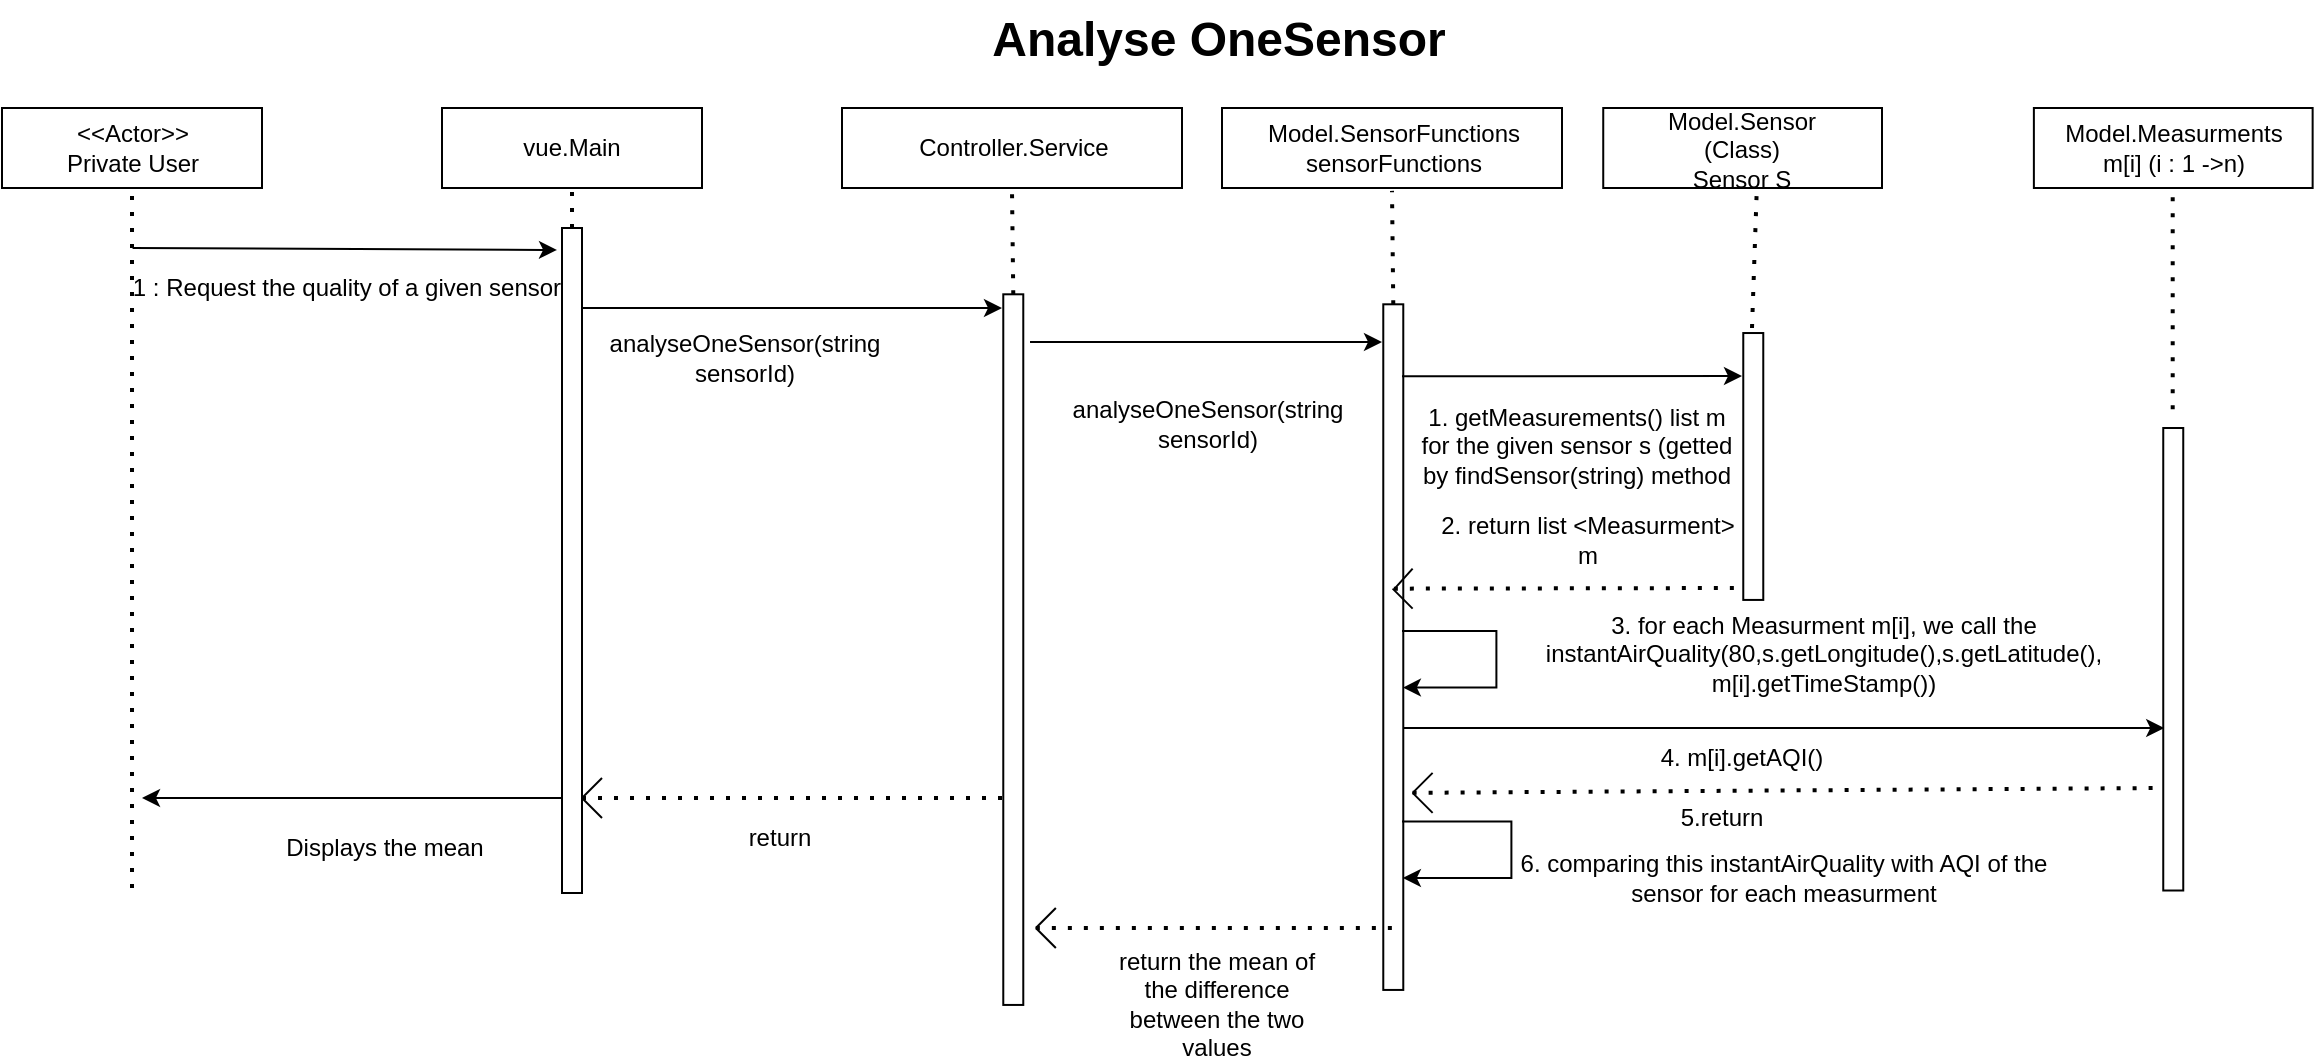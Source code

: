 <mxfile version="21.2.9" type="device">
  <diagram name="Page-1" id="8oC6zJ3z3A0NpuRlcRHJ">
    <mxGraphModel dx="1731" dy="727" grid="1" gridSize="10" guides="1" tooltips="1" connect="1" arrows="1" fold="1" page="1" pageScale="1" pageWidth="827" pageHeight="1169" math="0" shadow="0">
      <root>
        <mxCell id="0" />
        <mxCell id="1" parent="0" />
        <mxCell id="O5IFN6yBmJt1TvF79zhz-1" value="" style="rounded=0;whiteSpace=wrap;html=1;" vertex="1" parent="1">
          <mxGeometry x="250" y="80" width="130" height="40" as="geometry" />
        </mxCell>
        <mxCell id="O5IFN6yBmJt1TvF79zhz-2" value="vue.Main" style="text;html=1;strokeColor=none;fillColor=none;align=center;verticalAlign=middle;whiteSpace=wrap;rounded=0;" vertex="1" parent="1">
          <mxGeometry x="285" y="85" width="60" height="30" as="geometry" />
        </mxCell>
        <mxCell id="O5IFN6yBmJt1TvF79zhz-3" value="" style="rounded=0;whiteSpace=wrap;html=1;" vertex="1" parent="1">
          <mxGeometry x="30" y="80" width="130" height="40" as="geometry" />
        </mxCell>
        <mxCell id="O5IFN6yBmJt1TvF79zhz-4" value="&amp;lt;&amp;lt;Actor&amp;gt;&amp;gt;&lt;br&gt;Private User" style="text;html=1;strokeColor=none;fillColor=none;align=center;verticalAlign=middle;whiteSpace=wrap;rounded=0;" vertex="1" parent="1">
          <mxGeometry x="57.5" y="85" width="75" height="30" as="geometry" />
        </mxCell>
        <mxCell id="O5IFN6yBmJt1TvF79zhz-5" value="" style="endArrow=classic;html=1;rounded=0;entryX=0.967;entryY=-0.25;entryDx=0;entryDy=0;entryPerimeter=0;exitX=0.024;exitY=0;exitDx=0;exitDy=0;exitPerimeter=0;" edge="1" parent="1" target="O5IFN6yBmJt1TvF79zhz-6">
          <mxGeometry width="50" height="50" relative="1" as="geometry">
            <mxPoint x="95.28" y="150" as="sourcePoint" />
            <mxPoint x="230" y="150" as="targetPoint" />
          </mxGeometry>
        </mxCell>
        <mxCell id="O5IFN6yBmJt1TvF79zhz-6" value="" style="rounded=0;whiteSpace=wrap;html=1;rotation=-90;" vertex="1" parent="1">
          <mxGeometry x="148.75" y="301.25" width="332.5" height="10" as="geometry" />
        </mxCell>
        <mxCell id="O5IFN6yBmJt1TvF79zhz-7" value="" style="endArrow=classic;html=1;rounded=0;" edge="1" parent="1">
          <mxGeometry width="50" height="50" relative="1" as="geometry">
            <mxPoint x="320" y="180" as="sourcePoint" />
            <mxPoint x="530" y="180" as="targetPoint" />
          </mxGeometry>
        </mxCell>
        <mxCell id="O5IFN6yBmJt1TvF79zhz-8" value="analyseOneSensor(string sensorId)" style="text;html=1;strokeColor=none;fillColor=none;align=center;verticalAlign=middle;whiteSpace=wrap;rounded=0;" vertex="1" parent="1">
          <mxGeometry x="351" y="190" width="100.63" height="30" as="geometry" />
        </mxCell>
        <mxCell id="O5IFN6yBmJt1TvF79zhz-9" value="" style="endArrow=none;dashed=1;html=1;dashPattern=1 3;strokeWidth=2;rounded=0;" edge="1" parent="1">
          <mxGeometry width="50" height="50" relative="1" as="geometry">
            <mxPoint x="320" y="425" as="sourcePoint" />
            <mxPoint x="530" y="425" as="targetPoint" />
          </mxGeometry>
        </mxCell>
        <mxCell id="O5IFN6yBmJt1TvF79zhz-10" value="" style="endArrow=none;html=1;rounded=0;" edge="1" parent="1">
          <mxGeometry width="50" height="50" relative="1" as="geometry">
            <mxPoint x="320" y="425" as="sourcePoint" />
            <mxPoint x="330" y="415" as="targetPoint" />
          </mxGeometry>
        </mxCell>
        <mxCell id="O5IFN6yBmJt1TvF79zhz-11" value="" style="endArrow=none;html=1;rounded=0;" edge="1" parent="1">
          <mxGeometry width="50" height="50" relative="1" as="geometry">
            <mxPoint x="320" y="425" as="sourcePoint" />
            <mxPoint x="330" y="435" as="targetPoint" />
            <Array as="points">
              <mxPoint x="330" y="435" />
            </Array>
          </mxGeometry>
        </mxCell>
        <mxCell id="O5IFN6yBmJt1TvF79zhz-12" value="return" style="text;html=1;strokeColor=none;fillColor=none;align=center;verticalAlign=middle;whiteSpace=wrap;rounded=0;" vertex="1" parent="1">
          <mxGeometry x="389" y="430" width="60" height="30" as="geometry" />
        </mxCell>
        <mxCell id="O5IFN6yBmJt1TvF79zhz-13" value="" style="endArrow=classic;html=1;rounded=0;exitX=0.459;exitY=-0.383;exitDx=0;exitDy=0;exitPerimeter=0;" edge="1" parent="1">
          <mxGeometry width="50" height="50" relative="1" as="geometry">
            <mxPoint x="310" y="425" as="sourcePoint" />
            <mxPoint x="100" y="425" as="targetPoint" />
          </mxGeometry>
        </mxCell>
        <mxCell id="O5IFN6yBmJt1TvF79zhz-14" value="Displays the mean" style="text;html=1;strokeColor=none;fillColor=none;align=center;verticalAlign=middle;whiteSpace=wrap;rounded=0;" vertex="1" parent="1">
          <mxGeometry x="159" y="435" width="125" height="30" as="geometry" />
        </mxCell>
        <mxCell id="O5IFN6yBmJt1TvF79zhz-15" value="" style="endArrow=none;dashed=1;html=1;dashPattern=1 3;strokeWidth=2;rounded=0;entryX=0.5;entryY=1;entryDx=0;entryDy=0;" edge="1" parent="1" target="O5IFN6yBmJt1TvF79zhz-3">
          <mxGeometry width="50" height="50" relative="1" as="geometry">
            <mxPoint x="95" y="470" as="sourcePoint" />
            <mxPoint x="100" y="130" as="targetPoint" />
          </mxGeometry>
        </mxCell>
        <mxCell id="O5IFN6yBmJt1TvF79zhz-16" value="1 : Request the quality of a given sensor" style="text;html=1;strokeColor=none;fillColor=none;align=center;verticalAlign=middle;whiteSpace=wrap;rounded=0;" vertex="1" parent="1">
          <mxGeometry x="90" y="155" width="225" height="30" as="geometry" />
        </mxCell>
        <mxCell id="O5IFN6yBmJt1TvF79zhz-17" value="" style="endArrow=none;dashed=1;html=1;dashPattern=1 3;strokeWidth=2;rounded=0;entryX=0.5;entryY=1;entryDx=0;entryDy=0;exitX=1;exitY=0.5;exitDx=0;exitDy=0;" edge="1" parent="1" source="O5IFN6yBmJt1TvF79zhz-6" target="O5IFN6yBmJt1TvF79zhz-1">
          <mxGeometry width="50" height="50" relative="1" as="geometry">
            <mxPoint x="240" y="180" as="sourcePoint" />
            <mxPoint x="290" y="130" as="targetPoint" />
          </mxGeometry>
        </mxCell>
        <mxCell id="O5IFN6yBmJt1TvF79zhz-18" value="" style="rounded=0;whiteSpace=wrap;html=1;" vertex="1" parent="1">
          <mxGeometry x="450" y="80" width="170" height="40" as="geometry" />
        </mxCell>
        <mxCell id="O5IFN6yBmJt1TvF79zhz-19" value="Controller.Service" style="text;html=1;strokeColor=none;fillColor=none;align=center;verticalAlign=middle;whiteSpace=wrap;rounded=0;" vertex="1" parent="1">
          <mxGeometry x="505.62" y="85" width="60" height="30" as="geometry" />
        </mxCell>
        <mxCell id="O5IFN6yBmJt1TvF79zhz-20" value="" style="rounded=0;whiteSpace=wrap;html=1;rotation=-90;" vertex="1" parent="1">
          <mxGeometry x="357.98" y="345.81" width="355.32" height="10" as="geometry" />
        </mxCell>
        <mxCell id="O5IFN6yBmJt1TvF79zhz-21" value="" style="endArrow=none;dashed=1;html=1;dashPattern=1 3;strokeWidth=2;rounded=0;exitX=1;exitY=0.5;exitDx=0;exitDy=0;entryX=0.5;entryY=1.036;entryDx=0;entryDy=0;entryPerimeter=0;" edge="1" parent="1" source="O5IFN6yBmJt1TvF79zhz-20" target="O5IFN6yBmJt1TvF79zhz-18">
          <mxGeometry width="50" height="50" relative="1" as="geometry">
            <mxPoint x="530.62" y="140" as="sourcePoint" />
            <mxPoint x="580.62" y="90" as="targetPoint" />
          </mxGeometry>
        </mxCell>
        <mxCell id="O5IFN6yBmJt1TvF79zhz-22" value="" style="rounded=0;whiteSpace=wrap;html=1;" vertex="1" parent="1">
          <mxGeometry x="640" y="80" width="170" height="40" as="geometry" />
        </mxCell>
        <mxCell id="O5IFN6yBmJt1TvF79zhz-23" value="Model.SensorFunctions sensorFunctions" style="text;html=1;strokeColor=none;fillColor=none;align=center;verticalAlign=middle;whiteSpace=wrap;rounded=0;" vertex="1" parent="1">
          <mxGeometry x="695.62" y="85" width="60" height="30" as="geometry" />
        </mxCell>
        <mxCell id="O5IFN6yBmJt1TvF79zhz-24" value="" style="rounded=0;whiteSpace=wrap;html=1;rotation=-90;" vertex="1" parent="1">
          <mxGeometry x="554.23" y="344.56" width="342.82" height="10" as="geometry" />
        </mxCell>
        <mxCell id="O5IFN6yBmJt1TvF79zhz-26" value="" style="endArrow=none;dashed=1;html=1;dashPattern=1 3;strokeWidth=2;rounded=0;exitX=1;exitY=0.5;exitDx=0;exitDy=0;entryX=0.5;entryY=1.036;entryDx=0;entryDy=0;entryPerimeter=0;" edge="1" parent="1" source="O5IFN6yBmJt1TvF79zhz-24" target="O5IFN6yBmJt1TvF79zhz-22">
          <mxGeometry width="50" height="50" relative="1" as="geometry">
            <mxPoint x="720.62" y="140" as="sourcePoint" />
            <mxPoint x="770.62" y="90" as="targetPoint" />
          </mxGeometry>
        </mxCell>
        <mxCell id="O5IFN6yBmJt1TvF79zhz-27" value="" style="endArrow=classic;html=1;rounded=0;exitX=0.933;exitY=1.337;exitDx=0;exitDy=0;exitPerimeter=0;" edge="1" parent="1" source="O5IFN6yBmJt1TvF79zhz-20">
          <mxGeometry width="50" height="50" relative="1" as="geometry">
            <mxPoint x="560" y="262.75" as="sourcePoint" />
            <mxPoint x="720" y="197" as="targetPoint" />
          </mxGeometry>
        </mxCell>
        <mxCell id="O5IFN6yBmJt1TvF79zhz-28" value="analyseOneSensor(string sensorId)" style="text;html=1;strokeColor=none;fillColor=none;align=center;verticalAlign=middle;whiteSpace=wrap;rounded=0;" vertex="1" parent="1">
          <mxGeometry x="555.62" y="205.33" width="154.38" height="64.67" as="geometry" />
        </mxCell>
        <mxCell id="O5IFN6yBmJt1TvF79zhz-29" value="" style="endArrow=none;dashed=1;html=1;dashPattern=1 3;strokeWidth=2;rounded=0;" edge="1" parent="1">
          <mxGeometry width="50" height="50" relative="1" as="geometry">
            <mxPoint x="546.93" y="490" as="sourcePoint" />
            <mxPoint x="728.31" y="490" as="targetPoint" />
          </mxGeometry>
        </mxCell>
        <mxCell id="O5IFN6yBmJt1TvF79zhz-30" value="" style="endArrow=none;html=1;rounded=0;" edge="1" parent="1">
          <mxGeometry width="50" height="50" relative="1" as="geometry">
            <mxPoint x="546.93" y="490" as="sourcePoint" />
            <mxPoint x="556.93" y="480" as="targetPoint" />
          </mxGeometry>
        </mxCell>
        <mxCell id="O5IFN6yBmJt1TvF79zhz-31" value="" style="endArrow=none;html=1;rounded=0;" edge="1" parent="1">
          <mxGeometry width="50" height="50" relative="1" as="geometry">
            <mxPoint x="546.93" y="490" as="sourcePoint" />
            <mxPoint x="556.93" y="500" as="targetPoint" />
            <Array as="points">
              <mxPoint x="556.93" y="500" />
            </Array>
          </mxGeometry>
        </mxCell>
        <mxCell id="O5IFN6yBmJt1TvF79zhz-32" value="return the mean of the difference between the two values" style="text;html=1;strokeColor=none;fillColor=none;align=center;verticalAlign=middle;whiteSpace=wrap;rounded=0;" vertex="1" parent="1">
          <mxGeometry x="582.25" y="510" width="111.38" height="35" as="geometry" />
        </mxCell>
        <mxCell id="O5IFN6yBmJt1TvF79zhz-33" value="" style="rounded=0;whiteSpace=wrap;html=1;rotation=-90;" vertex="1" parent="1">
          <mxGeometry x="838.91" y="254.24" width="133.45" height="10" as="geometry" />
        </mxCell>
        <mxCell id="O5IFN6yBmJt1TvF79zhz-34" value="" style="endArrow=none;dashed=1;html=1;dashPattern=1 3;strokeWidth=2;rounded=0;entryX=0.551;entryY=0.997;entryDx=0;entryDy=0;entryPerimeter=0;" edge="1" parent="1" target="O5IFN6yBmJt1TvF79zhz-35">
          <mxGeometry width="50" height="50" relative="1" as="geometry">
            <mxPoint x="905" y="190" as="sourcePoint" />
            <mxPoint x="905.35" y="111.88" as="targetPoint" />
          </mxGeometry>
        </mxCell>
        <mxCell id="O5IFN6yBmJt1TvF79zhz-35" value="" style="rounded=0;whiteSpace=wrap;html=1;" vertex="1" parent="1">
          <mxGeometry x="830.62" y="80" width="139.38" height="40" as="geometry" />
        </mxCell>
        <mxCell id="O5IFN6yBmJt1TvF79zhz-36" value="Model.Sensor&lt;br&gt;(Class) Sensor S" style="text;html=1;strokeColor=none;fillColor=none;align=center;verticalAlign=middle;whiteSpace=wrap;rounded=0;" vertex="1" parent="1">
          <mxGeometry x="860.31" y="85" width="80" height="32.5" as="geometry" />
        </mxCell>
        <mxCell id="O5IFN6yBmJt1TvF79zhz-37" value="" style="endArrow=classic;html=1;rounded=0;exitX=0.895;exitY=0.937;exitDx=0;exitDy=0;exitPerimeter=0;" edge="1" parent="1" source="O5IFN6yBmJt1TvF79zhz-24">
          <mxGeometry width="50" height="50" relative="1" as="geometry">
            <mxPoint x="742" y="307.12" as="sourcePoint" />
            <mxPoint x="900" y="214" as="targetPoint" />
          </mxGeometry>
        </mxCell>
        <mxCell id="O5IFN6yBmJt1TvF79zhz-38" value="1. getMeasurements() list m&lt;br&gt;for the given sensor s (getted by findSensor(string) method" style="text;html=1;strokeColor=none;fillColor=none;align=center;verticalAlign=middle;whiteSpace=wrap;rounded=0;" vertex="1" parent="1">
          <mxGeometry x="735.31" y="218.84" width="164.69" height="60" as="geometry" />
        </mxCell>
        <mxCell id="O5IFN6yBmJt1TvF79zhz-39" value="" style="rounded=0;whiteSpace=wrap;html=1;rotation=-90;" vertex="1" parent="1">
          <mxGeometry x="1000" y="350.63" width="231.25" height="10" as="geometry" />
        </mxCell>
        <mxCell id="O5IFN6yBmJt1TvF79zhz-40" value="" style="endArrow=none;dashed=1;html=1;dashPattern=1 3;strokeWidth=2;rounded=0;" edge="1" parent="1">
          <mxGeometry width="50" height="50" relative="1" as="geometry">
            <mxPoint x="1115.35" y="230.63" as="sourcePoint" />
            <mxPoint x="1115.35" y="110.63" as="targetPoint" />
          </mxGeometry>
        </mxCell>
        <mxCell id="O5IFN6yBmJt1TvF79zhz-41" value="" style="rounded=0;whiteSpace=wrap;html=1;" vertex="1" parent="1">
          <mxGeometry x="1045.94" y="80" width="139.38" height="40" as="geometry" />
        </mxCell>
        <mxCell id="O5IFN6yBmJt1TvF79zhz-42" value="Model.Measurments&lt;br&gt;m[i] (i : 1 -&amp;gt;n)" style="text;html=1;strokeColor=none;fillColor=none;align=center;verticalAlign=middle;whiteSpace=wrap;rounded=0;" vertex="1" parent="1">
          <mxGeometry x="1075.78" y="85" width="79.69" height="30" as="geometry" />
        </mxCell>
        <mxCell id="O5IFN6yBmJt1TvF79zhz-43" value="" style="endArrow=none;dashed=1;html=1;dashPattern=1 3;strokeWidth=2;rounded=0;" edge="1" parent="1">
          <mxGeometry width="50" height="50" relative="1" as="geometry">
            <mxPoint x="725.93" y="320.33" as="sourcePoint" />
            <mxPoint x="900" y="320" as="targetPoint" />
          </mxGeometry>
        </mxCell>
        <mxCell id="O5IFN6yBmJt1TvF79zhz-44" value="" style="endArrow=none;html=1;rounded=0;exitX=0.722;exitY=1.036;exitDx=0;exitDy=0;exitPerimeter=0;" edge="1" parent="1">
          <mxGeometry width="50" height="50" relative="1" as="geometry">
            <mxPoint x="726.305" y="320.31" as="sourcePoint" />
            <mxPoint x="735.31" y="310.33" as="targetPoint" />
          </mxGeometry>
        </mxCell>
        <mxCell id="O5IFN6yBmJt1TvF79zhz-45" value="" style="endArrow=none;html=1;rounded=0;" edge="1" parent="1">
          <mxGeometry width="50" height="50" relative="1" as="geometry">
            <mxPoint x="725.31" y="320.33" as="sourcePoint" />
            <mxPoint x="735.31" y="330.33" as="targetPoint" />
            <Array as="points" />
          </mxGeometry>
        </mxCell>
        <mxCell id="O5IFN6yBmJt1TvF79zhz-57" value="Analyse OneSensor" style="text;strokeColor=none;fillColor=none;html=1;fontSize=24;fontStyle=1;verticalAlign=middle;align=center;" vertex="1" parent="1">
          <mxGeometry x="587.62" y="26" width="100" height="40" as="geometry" />
        </mxCell>
        <mxCell id="O5IFN6yBmJt1TvF79zhz-63" style="edgeStyle=orthogonalEdgeStyle;rounded=0;orthogonalLoop=1;jettySize=auto;html=1;exitX=0.5;exitY=1;exitDx=0;exitDy=0;entryX=0.126;entryY=1.043;entryDx=0;entryDy=0;entryPerimeter=0;" edge="1" parent="1">
          <mxGeometry relative="1" as="geometry">
            <mxPoint x="730.005" y="341.49" as="sourcePoint" />
            <mxPoint x="730.435" y="369.776" as="targetPoint" />
            <Array as="points">
              <mxPoint x="777.19" y="341.49" />
              <mxPoint x="777.19" y="369.49" />
            </Array>
          </mxGeometry>
        </mxCell>
        <mxCell id="O5IFN6yBmJt1TvF79zhz-64" value="3. for each Measurment m[i], we call the instantAirQuality(80,s.getLongitude(),s.getLatitude(),&lt;br&gt;m[i].getTimeStamp())" style="text;html=1;strokeColor=none;fillColor=none;align=center;verticalAlign=middle;whiteSpace=wrap;rounded=0;" vertex="1" parent="1">
          <mxGeometry x="771.72" y="276.42" width="338.28" height="153.58" as="geometry" />
        </mxCell>
        <mxCell id="O5IFN6yBmJt1TvF79zhz-67" value="2. return list &amp;lt;Measurment&amp;gt; m" style="text;html=1;strokeColor=none;fillColor=none;align=center;verticalAlign=middle;whiteSpace=wrap;rounded=0;" vertex="1" parent="1">
          <mxGeometry x="746.12" y="281.25" width="153.88" height="30" as="geometry" />
        </mxCell>
        <mxCell id="O5IFN6yBmJt1TvF79zhz-73" value="6. comparing this instantAirQuality with AQI of the sensor for each measurment" style="text;html=1;strokeColor=none;fillColor=none;align=center;verticalAlign=middle;whiteSpace=wrap;rounded=0;" vertex="1" parent="1">
          <mxGeometry x="785.94" y="450" width="270" height="30" as="geometry" />
        </mxCell>
        <mxCell id="O5IFN6yBmJt1TvF79zhz-81" style="edgeStyle=orthogonalEdgeStyle;rounded=0;orthogonalLoop=1;jettySize=auto;html=1;exitX=0.5;exitY=1;exitDx=0;exitDy=0;entryX=0.126;entryY=1.043;entryDx=0;entryDy=0;entryPerimeter=0;" edge="1" parent="1">
          <mxGeometry relative="1" as="geometry">
            <mxPoint x="729.995" y="436.71" as="sourcePoint" />
            <mxPoint x="730.425" y="464.996" as="targetPoint" />
            <Array as="points">
              <mxPoint x="784.69" y="436.71" />
              <mxPoint x="784.69" y="464.71" />
            </Array>
          </mxGeometry>
        </mxCell>
        <mxCell id="O5IFN6yBmJt1TvF79zhz-83" value="" style="endArrow=classic;html=1;rounded=0;exitX=0.933;exitY=1.337;exitDx=0;exitDy=0;exitPerimeter=0;" edge="1" parent="1">
          <mxGeometry width="50" height="50" relative="1" as="geometry">
            <mxPoint x="730.77" y="390" as="sourcePoint" />
            <mxPoint x="1111.12" y="390" as="targetPoint" />
          </mxGeometry>
        </mxCell>
        <mxCell id="O5IFN6yBmJt1TvF79zhz-84" value="4. m[i].getAQI()" style="text;html=1;strokeColor=none;fillColor=none;align=center;verticalAlign=middle;whiteSpace=wrap;rounded=0;" vertex="1" parent="1">
          <mxGeometry x="765.31" y="390" width="270" height="30" as="geometry" />
        </mxCell>
        <mxCell id="O5IFN6yBmJt1TvF79zhz-86" value="" style="endArrow=none;dashed=1;html=1;dashPattern=1 3;strokeWidth=2;rounded=0;" edge="1" parent="1">
          <mxGeometry width="50" height="50" relative="1" as="geometry">
            <mxPoint x="735.31" y="422.42" as="sourcePoint" />
            <mxPoint x="1110" y="420" as="targetPoint" />
          </mxGeometry>
        </mxCell>
        <mxCell id="O5IFN6yBmJt1TvF79zhz-87" value="" style="endArrow=none;html=1;rounded=0;" edge="1" parent="1">
          <mxGeometry width="50" height="50" relative="1" as="geometry">
            <mxPoint x="735.31" y="422.42" as="sourcePoint" />
            <mxPoint x="745.31" y="412.42" as="targetPoint" />
          </mxGeometry>
        </mxCell>
        <mxCell id="O5IFN6yBmJt1TvF79zhz-88" value="" style="endArrow=none;html=1;rounded=0;" edge="1" parent="1">
          <mxGeometry width="50" height="50" relative="1" as="geometry">
            <mxPoint x="735.31" y="422.42" as="sourcePoint" />
            <mxPoint x="745.31" y="432.42" as="targetPoint" />
            <Array as="points">
              <mxPoint x="745.31" y="432.42" />
            </Array>
          </mxGeometry>
        </mxCell>
        <mxCell id="O5IFN6yBmJt1TvF79zhz-89" value="5.return" style="text;html=1;strokeColor=none;fillColor=none;align=center;verticalAlign=middle;whiteSpace=wrap;rounded=0;" vertex="1" parent="1">
          <mxGeometry x="860.31" y="420" width="60" height="30" as="geometry" />
        </mxCell>
      </root>
    </mxGraphModel>
  </diagram>
</mxfile>
